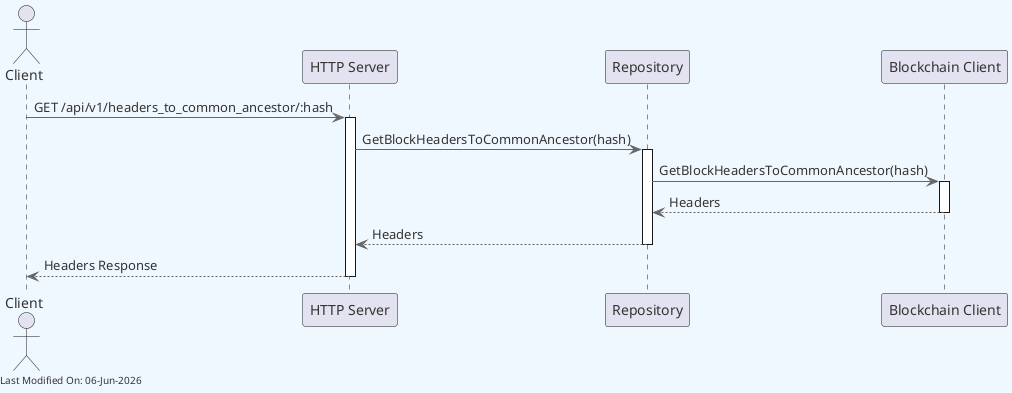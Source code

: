 @startuml asset_server_http_get_headers_to_common_ancestor

skinparam backgroundColor #F0F8FF
skinparam defaultFontColor #333333
skinparam arrowColor #666666

actor "Client" as Client
participant "HTTP Server" as HTTP
participant "Repository" as Repo
participant "Blockchain Client" as BlockchainClient

Client -> HTTP: GET /api/v1/headers_to_common_ancestor/:hash
activate HTTP

HTTP -> Repo: GetBlockHeadersToCommonAncestor(hash)
activate Repo

Repo -> BlockchainClient: GetBlockHeadersToCommonAncestor(hash)
activate BlockchainClient
BlockchainClient --> Repo: Headers
deactivate BlockchainClient

Repo --> HTTP: Headers
deactivate Repo

HTTP --> Client: Headers Response
deactivate HTTP

left footer Last Modified On: %date("dd-MMM-yyyy")

@enduml
